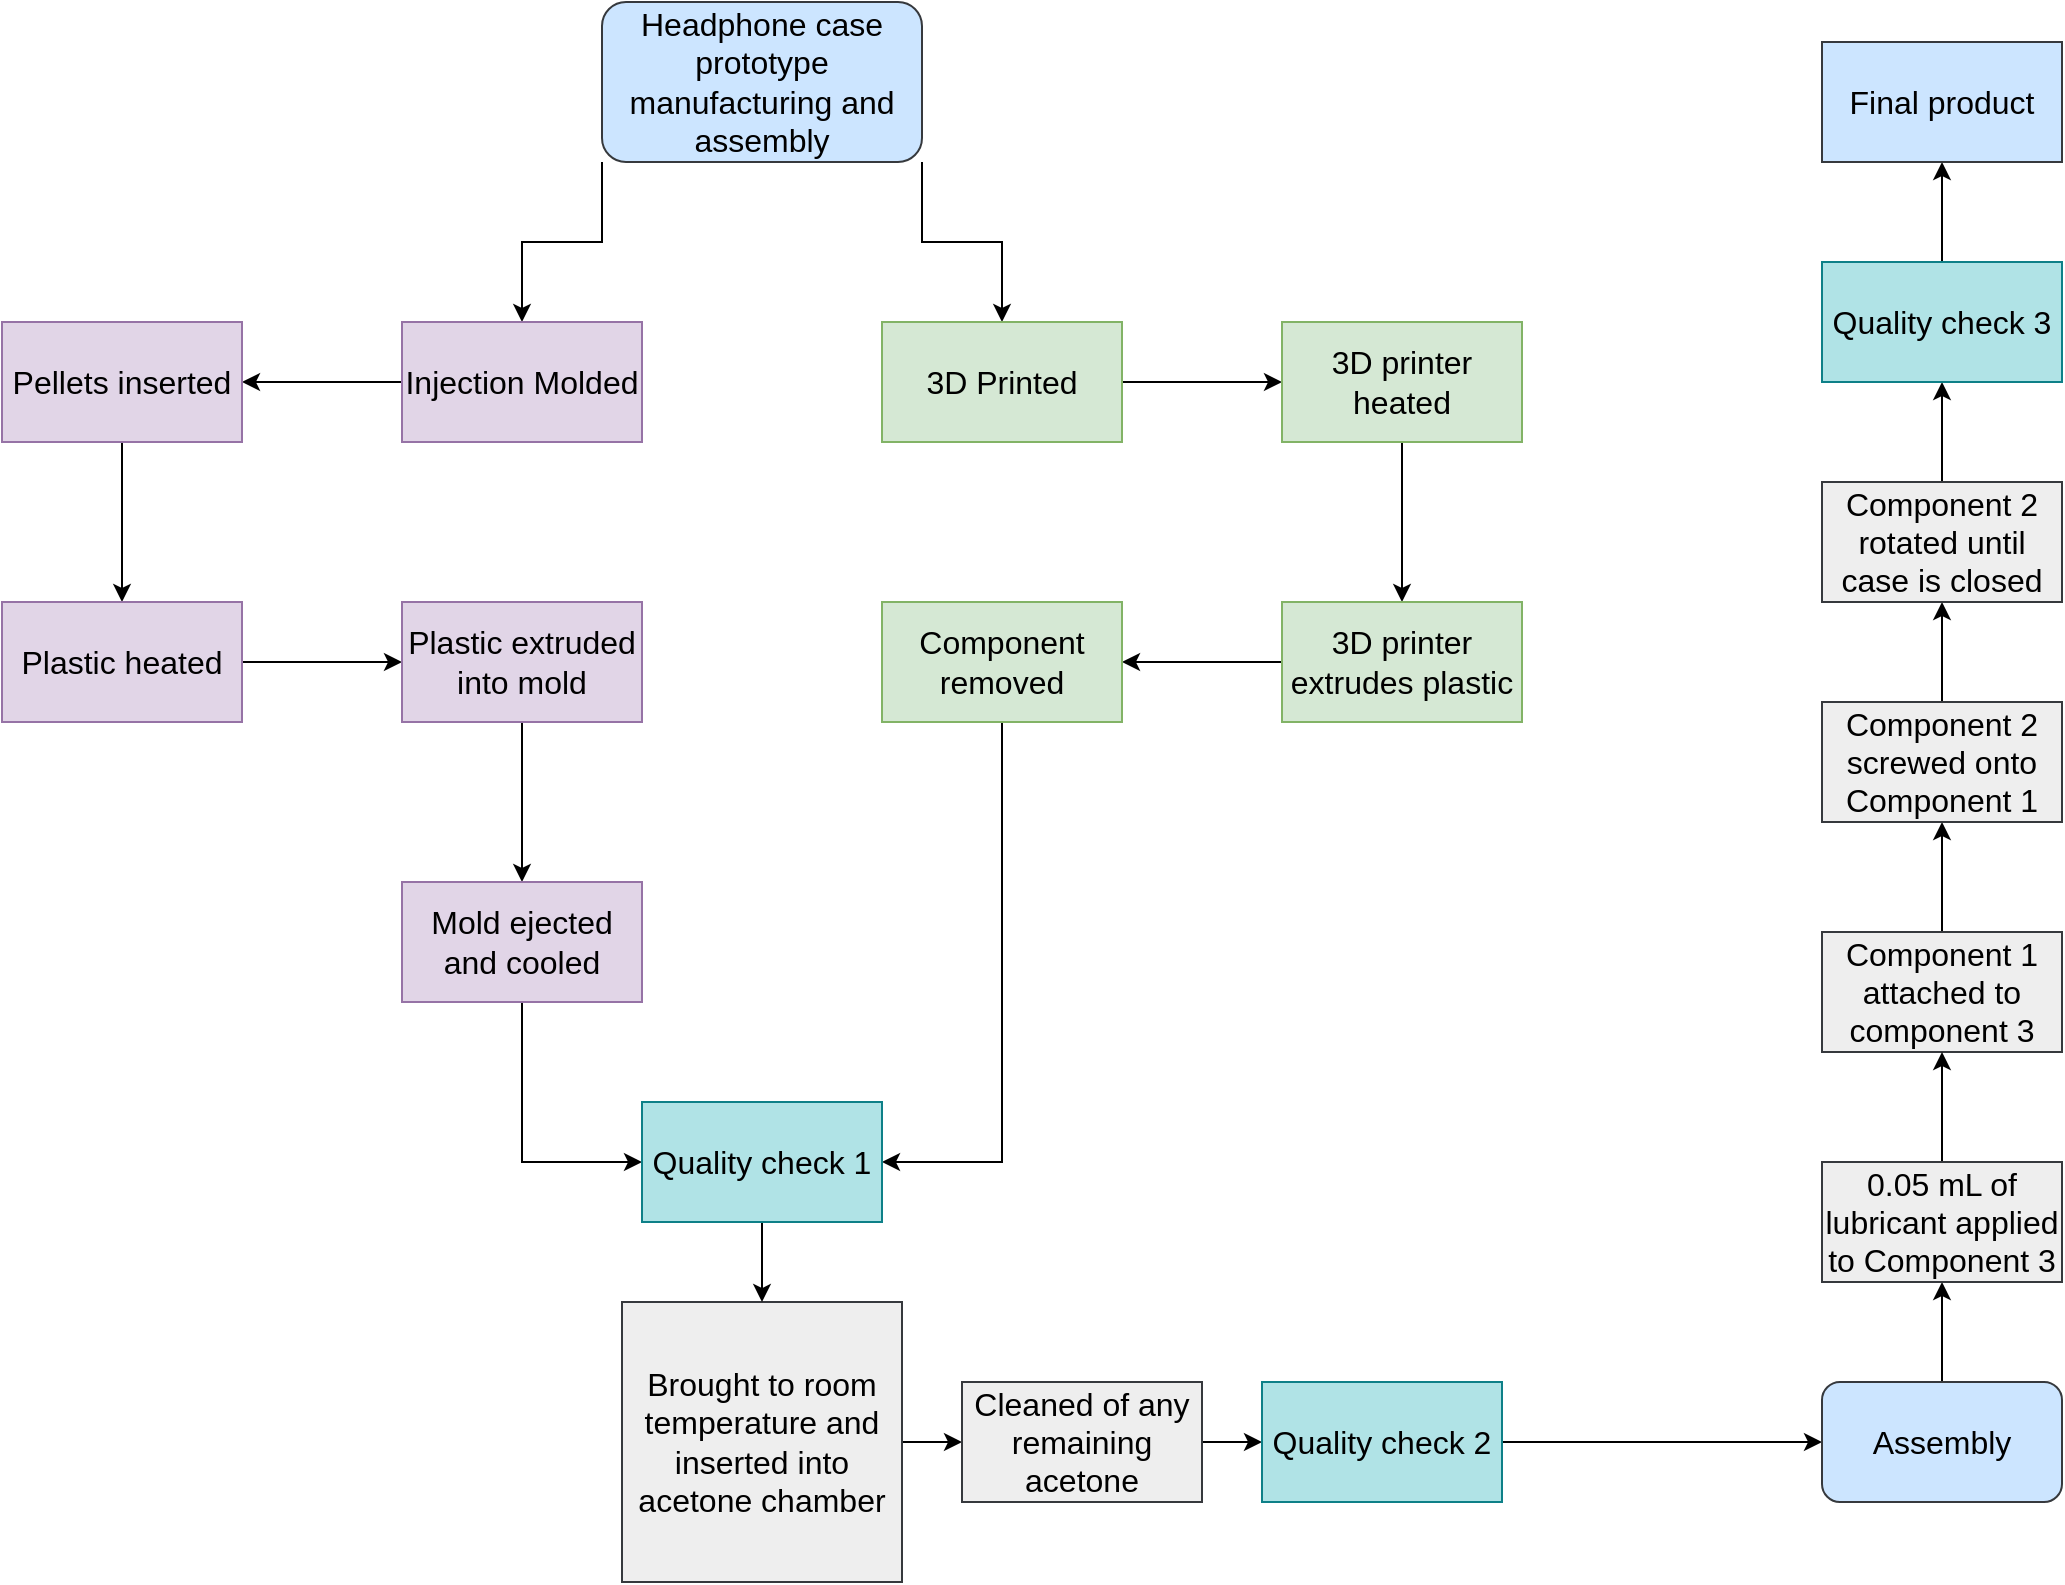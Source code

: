<mxfile version="17.4.0" type="github">
  <diagram id="C5RBs43oDa-KdzZeNtuy" name="Page-1">
    <mxGraphModel dx="2307" dy="1216" grid="1" gridSize="10" guides="1" tooltips="1" connect="1" arrows="1" fold="1" page="1" pageScale="1" pageWidth="827" pageHeight="1169" math="0" shadow="0">
      <root>
        <mxCell id="WIyWlLk6GJQsqaUBKTNV-0" />
        <mxCell id="WIyWlLk6GJQsqaUBKTNV-1" parent="WIyWlLk6GJQsqaUBKTNV-0" />
        <mxCell id="bOZXoMFJlCpjtrplA9Sz-12" style="edgeStyle=orthogonalEdgeStyle;rounded=0;orthogonalLoop=1;jettySize=auto;html=1;exitX=1;exitY=1;exitDx=0;exitDy=0;entryX=0.5;entryY=0;entryDx=0;entryDy=0;fontSize=16;" edge="1" parent="WIyWlLk6GJQsqaUBKTNV-1" source="WIyWlLk6GJQsqaUBKTNV-3" target="bOZXoMFJlCpjtrplA9Sz-10">
          <mxGeometry relative="1" as="geometry" />
        </mxCell>
        <mxCell id="bOZXoMFJlCpjtrplA9Sz-13" style="edgeStyle=orthogonalEdgeStyle;rounded=0;orthogonalLoop=1;jettySize=auto;html=1;exitX=0;exitY=1;exitDx=0;exitDy=0;entryX=0.5;entryY=0;entryDx=0;entryDy=0;fontSize=16;" edge="1" parent="WIyWlLk6GJQsqaUBKTNV-1" source="WIyWlLk6GJQsqaUBKTNV-3" target="bOZXoMFJlCpjtrplA9Sz-9">
          <mxGeometry relative="1" as="geometry" />
        </mxCell>
        <mxCell id="WIyWlLk6GJQsqaUBKTNV-3" value="&lt;font style=&quot;font-size: 16px&quot;&gt;Headphone case prototype manufacturing and assembly&lt;/font&gt;" style="rounded=1;whiteSpace=wrap;html=1;fontSize=12;glass=0;strokeWidth=1;shadow=0;fillColor=#cce5ff;strokeColor=#36393d;" parent="WIyWlLk6GJQsqaUBKTNV-1" vertex="1">
          <mxGeometry x="300" y="60" width="160" height="80" as="geometry" />
        </mxCell>
        <mxCell id="bOZXoMFJlCpjtrplA9Sz-19" value="" style="edgeStyle=orthogonalEdgeStyle;rounded=0;orthogonalLoop=1;jettySize=auto;html=1;fontSize=16;" edge="1" parent="WIyWlLk6GJQsqaUBKTNV-1" source="bOZXoMFJlCpjtrplA9Sz-9" target="bOZXoMFJlCpjtrplA9Sz-18">
          <mxGeometry relative="1" as="geometry" />
        </mxCell>
        <mxCell id="bOZXoMFJlCpjtrplA9Sz-9" value="Injection Molded" style="rounded=0;whiteSpace=wrap;html=1;fontSize=16;fillColor=#e1d5e7;strokeColor=#9673a6;" vertex="1" parent="WIyWlLk6GJQsqaUBKTNV-1">
          <mxGeometry x="200" y="220" width="120" height="60" as="geometry" />
        </mxCell>
        <mxCell id="bOZXoMFJlCpjtrplA9Sz-29" value="" style="edgeStyle=orthogonalEdgeStyle;rounded=0;orthogonalLoop=1;jettySize=auto;html=1;fontSize=16;" edge="1" parent="WIyWlLk6GJQsqaUBKTNV-1" source="bOZXoMFJlCpjtrplA9Sz-10" target="bOZXoMFJlCpjtrplA9Sz-28">
          <mxGeometry relative="1" as="geometry" />
        </mxCell>
        <mxCell id="bOZXoMFJlCpjtrplA9Sz-10" value="3D Printed" style="rounded=0;whiteSpace=wrap;html=1;fontSize=16;fillColor=#d5e8d4;strokeColor=#82b366;" vertex="1" parent="WIyWlLk6GJQsqaUBKTNV-1">
          <mxGeometry x="440" y="220" width="120" height="60" as="geometry" />
        </mxCell>
        <mxCell id="bOZXoMFJlCpjtrplA9Sz-21" value="" style="edgeStyle=orthogonalEdgeStyle;rounded=0;orthogonalLoop=1;jettySize=auto;html=1;fontSize=16;" edge="1" parent="WIyWlLk6GJQsqaUBKTNV-1" source="bOZXoMFJlCpjtrplA9Sz-18" target="bOZXoMFJlCpjtrplA9Sz-20">
          <mxGeometry relative="1" as="geometry" />
        </mxCell>
        <mxCell id="bOZXoMFJlCpjtrplA9Sz-18" value="Pellets inserted" style="rounded=0;whiteSpace=wrap;html=1;fontSize=16;fillColor=#e1d5e7;strokeColor=#9673a6;" vertex="1" parent="WIyWlLk6GJQsqaUBKTNV-1">
          <mxGeometry y="220" width="120" height="60" as="geometry" />
        </mxCell>
        <mxCell id="bOZXoMFJlCpjtrplA9Sz-23" value="" style="edgeStyle=orthogonalEdgeStyle;rounded=0;orthogonalLoop=1;jettySize=auto;html=1;fontSize=16;" edge="1" parent="WIyWlLk6GJQsqaUBKTNV-1" source="bOZXoMFJlCpjtrplA9Sz-20" target="bOZXoMFJlCpjtrplA9Sz-22">
          <mxGeometry relative="1" as="geometry" />
        </mxCell>
        <mxCell id="bOZXoMFJlCpjtrplA9Sz-20" value="Plastic heated" style="rounded=0;whiteSpace=wrap;html=1;fontSize=16;fillColor=#e1d5e7;strokeColor=#9673a6;" vertex="1" parent="WIyWlLk6GJQsqaUBKTNV-1">
          <mxGeometry y="360" width="120" height="60" as="geometry" />
        </mxCell>
        <mxCell id="bOZXoMFJlCpjtrplA9Sz-25" value="" style="edgeStyle=orthogonalEdgeStyle;rounded=0;orthogonalLoop=1;jettySize=auto;html=1;fontSize=16;" edge="1" parent="WIyWlLk6GJQsqaUBKTNV-1" source="bOZXoMFJlCpjtrplA9Sz-22" target="bOZXoMFJlCpjtrplA9Sz-24">
          <mxGeometry relative="1" as="geometry" />
        </mxCell>
        <mxCell id="bOZXoMFJlCpjtrplA9Sz-22" value="Plastic extruded into mold" style="rounded=0;whiteSpace=wrap;html=1;fontSize=16;fillColor=#e1d5e7;strokeColor=#9673a6;" vertex="1" parent="WIyWlLk6GJQsqaUBKTNV-1">
          <mxGeometry x="200" y="360" width="120" height="60" as="geometry" />
        </mxCell>
        <mxCell id="bOZXoMFJlCpjtrplA9Sz-43" style="edgeStyle=orthogonalEdgeStyle;rounded=0;orthogonalLoop=1;jettySize=auto;html=1;entryX=0;entryY=0.5;entryDx=0;entryDy=0;fontSize=16;" edge="1" parent="WIyWlLk6GJQsqaUBKTNV-1" source="bOZXoMFJlCpjtrplA9Sz-24" target="bOZXoMFJlCpjtrplA9Sz-41">
          <mxGeometry relative="1" as="geometry" />
        </mxCell>
        <mxCell id="bOZXoMFJlCpjtrplA9Sz-24" value="Mold ejected and cooled" style="rounded=0;whiteSpace=wrap;html=1;fontSize=16;fillColor=#e1d5e7;strokeColor=#9673a6;" vertex="1" parent="WIyWlLk6GJQsqaUBKTNV-1">
          <mxGeometry x="200" y="500" width="120" height="60" as="geometry" />
        </mxCell>
        <mxCell id="bOZXoMFJlCpjtrplA9Sz-31" value="" style="edgeStyle=orthogonalEdgeStyle;rounded=0;orthogonalLoop=1;jettySize=auto;html=1;fontSize=16;" edge="1" parent="WIyWlLk6GJQsqaUBKTNV-1" source="bOZXoMFJlCpjtrplA9Sz-28" target="bOZXoMFJlCpjtrplA9Sz-30">
          <mxGeometry relative="1" as="geometry" />
        </mxCell>
        <mxCell id="bOZXoMFJlCpjtrplA9Sz-28" value="3D printer heated" style="rounded=0;whiteSpace=wrap;html=1;fontSize=16;fillColor=#d5e8d4;strokeColor=#82b366;" vertex="1" parent="WIyWlLk6GJQsqaUBKTNV-1">
          <mxGeometry x="640" y="220" width="120" height="60" as="geometry" />
        </mxCell>
        <mxCell id="bOZXoMFJlCpjtrplA9Sz-33" value="" style="edgeStyle=orthogonalEdgeStyle;rounded=0;orthogonalLoop=1;jettySize=auto;html=1;fontSize=16;" edge="1" parent="WIyWlLk6GJQsqaUBKTNV-1" source="bOZXoMFJlCpjtrplA9Sz-30" target="bOZXoMFJlCpjtrplA9Sz-32">
          <mxGeometry relative="1" as="geometry" />
        </mxCell>
        <mxCell id="bOZXoMFJlCpjtrplA9Sz-30" value="3D printer extrudes plastic" style="rounded=0;whiteSpace=wrap;html=1;fontSize=16;fillColor=#d5e8d4;strokeColor=#82b366;" vertex="1" parent="WIyWlLk6GJQsqaUBKTNV-1">
          <mxGeometry x="640" y="360" width="120" height="60" as="geometry" />
        </mxCell>
        <mxCell id="bOZXoMFJlCpjtrplA9Sz-42" style="edgeStyle=orthogonalEdgeStyle;rounded=0;orthogonalLoop=1;jettySize=auto;html=1;entryX=1;entryY=0.5;entryDx=0;entryDy=0;fontSize=16;" edge="1" parent="WIyWlLk6GJQsqaUBKTNV-1" source="bOZXoMFJlCpjtrplA9Sz-32" target="bOZXoMFJlCpjtrplA9Sz-41">
          <mxGeometry relative="1" as="geometry" />
        </mxCell>
        <mxCell id="bOZXoMFJlCpjtrplA9Sz-32" value="Component removed" style="rounded=0;whiteSpace=wrap;html=1;fontSize=16;fillColor=#d5e8d4;strokeColor=#82b366;" vertex="1" parent="WIyWlLk6GJQsqaUBKTNV-1">
          <mxGeometry x="440" y="360" width="120" height="60" as="geometry" />
        </mxCell>
        <mxCell id="bOZXoMFJlCpjtrplA9Sz-46" style="edgeStyle=orthogonalEdgeStyle;rounded=0;orthogonalLoop=1;jettySize=auto;html=1;entryX=0;entryY=0.5;entryDx=0;entryDy=0;fontSize=16;" edge="1" parent="WIyWlLk6GJQsqaUBKTNV-1" source="bOZXoMFJlCpjtrplA9Sz-34" target="bOZXoMFJlCpjtrplA9Sz-45">
          <mxGeometry relative="1" as="geometry" />
        </mxCell>
        <mxCell id="bOZXoMFJlCpjtrplA9Sz-34" value="Brought to room temperature and inserted into acetone chamber" style="rounded=0;whiteSpace=wrap;html=1;fontSize=16;fillColor=#eeeeee;strokeColor=#36393d;" vertex="1" parent="WIyWlLk6GJQsqaUBKTNV-1">
          <mxGeometry x="310" y="710" width="140" height="140" as="geometry" />
        </mxCell>
        <mxCell id="bOZXoMFJlCpjtrplA9Sz-44" style="edgeStyle=orthogonalEdgeStyle;rounded=0;orthogonalLoop=1;jettySize=auto;html=1;entryX=0.5;entryY=0;entryDx=0;entryDy=0;fontSize=16;" edge="1" parent="WIyWlLk6GJQsqaUBKTNV-1" source="bOZXoMFJlCpjtrplA9Sz-41" target="bOZXoMFJlCpjtrplA9Sz-34">
          <mxGeometry relative="1" as="geometry" />
        </mxCell>
        <mxCell id="bOZXoMFJlCpjtrplA9Sz-41" value="Quality check 1" style="rounded=0;whiteSpace=wrap;html=1;fontSize=16;fillColor=#b0e3e6;strokeColor=#0e8088;" vertex="1" parent="WIyWlLk6GJQsqaUBKTNV-1">
          <mxGeometry x="320" y="610" width="120" height="60" as="geometry" />
        </mxCell>
        <mxCell id="bOZXoMFJlCpjtrplA9Sz-50" value="" style="edgeStyle=orthogonalEdgeStyle;rounded=0;orthogonalLoop=1;jettySize=auto;html=1;fontSize=16;" edge="1" parent="WIyWlLk6GJQsqaUBKTNV-1" source="bOZXoMFJlCpjtrplA9Sz-45" target="bOZXoMFJlCpjtrplA9Sz-49">
          <mxGeometry relative="1" as="geometry" />
        </mxCell>
        <mxCell id="bOZXoMFJlCpjtrplA9Sz-45" value="Cleaned of any remaining acetone" style="rounded=0;whiteSpace=wrap;html=1;fontSize=16;fillColor=#eeeeee;strokeColor=#36393d;" vertex="1" parent="WIyWlLk6GJQsqaUBKTNV-1">
          <mxGeometry x="480" y="750" width="120" height="60" as="geometry" />
        </mxCell>
        <mxCell id="bOZXoMFJlCpjtrplA9Sz-55" style="edgeStyle=orthogonalEdgeStyle;rounded=0;orthogonalLoop=1;jettySize=auto;html=1;fontSize=16;" edge="1" parent="WIyWlLk6GJQsqaUBKTNV-1" source="bOZXoMFJlCpjtrplA9Sz-49" target="bOZXoMFJlCpjtrplA9Sz-54">
          <mxGeometry relative="1" as="geometry" />
        </mxCell>
        <mxCell id="bOZXoMFJlCpjtrplA9Sz-49" value="Quality check 2" style="whiteSpace=wrap;html=1;fontSize=16;rounded=0;fillColor=#b0e3e6;strokeColor=#0e8088;" vertex="1" parent="WIyWlLk6GJQsqaUBKTNV-1">
          <mxGeometry x="630" y="750" width="120" height="60" as="geometry" />
        </mxCell>
        <mxCell id="bOZXoMFJlCpjtrplA9Sz-59" style="edgeStyle=orthogonalEdgeStyle;rounded=0;orthogonalLoop=1;jettySize=auto;html=1;entryX=0.5;entryY=1;entryDx=0;entryDy=0;fontSize=16;" edge="1" parent="WIyWlLk6GJQsqaUBKTNV-1" source="bOZXoMFJlCpjtrplA9Sz-54" target="bOZXoMFJlCpjtrplA9Sz-58">
          <mxGeometry relative="1" as="geometry" />
        </mxCell>
        <mxCell id="bOZXoMFJlCpjtrplA9Sz-54" value="Assembly" style="rounded=1;whiteSpace=wrap;html=1;fontSize=16;fillColor=#cce5ff;strokeColor=#36393d;" vertex="1" parent="WIyWlLk6GJQsqaUBKTNV-1">
          <mxGeometry x="910" y="750" width="120" height="60" as="geometry" />
        </mxCell>
        <mxCell id="bOZXoMFJlCpjtrplA9Sz-62" style="edgeStyle=orthogonalEdgeStyle;rounded=0;orthogonalLoop=1;jettySize=auto;html=1;fontSize=16;" edge="1" parent="WIyWlLk6GJQsqaUBKTNV-1" source="bOZXoMFJlCpjtrplA9Sz-57" target="bOZXoMFJlCpjtrplA9Sz-61">
          <mxGeometry relative="1" as="geometry" />
        </mxCell>
        <mxCell id="bOZXoMFJlCpjtrplA9Sz-57" value="Component 1 attached to component 3" style="rounded=0;whiteSpace=wrap;html=1;fontSize=16;fillColor=#eeeeee;strokeColor=#36393d;" vertex="1" parent="WIyWlLk6GJQsqaUBKTNV-1">
          <mxGeometry x="910" y="525" width="120" height="60" as="geometry" />
        </mxCell>
        <mxCell id="bOZXoMFJlCpjtrplA9Sz-60" style="edgeStyle=orthogonalEdgeStyle;rounded=0;orthogonalLoop=1;jettySize=auto;html=1;entryX=0.5;entryY=1;entryDx=0;entryDy=0;fontSize=16;" edge="1" parent="WIyWlLk6GJQsqaUBKTNV-1" source="bOZXoMFJlCpjtrplA9Sz-58" target="bOZXoMFJlCpjtrplA9Sz-57">
          <mxGeometry relative="1" as="geometry" />
        </mxCell>
        <mxCell id="bOZXoMFJlCpjtrplA9Sz-58" value="0.05 mL of lubricant applied to Component 3" style="rounded=0;whiteSpace=wrap;html=1;fontSize=16;fillColor=#eeeeee;strokeColor=#36393d;" vertex="1" parent="WIyWlLk6GJQsqaUBKTNV-1">
          <mxGeometry x="910" y="640" width="120" height="60" as="geometry" />
        </mxCell>
        <mxCell id="bOZXoMFJlCpjtrplA9Sz-63" style="edgeStyle=orthogonalEdgeStyle;rounded=0;orthogonalLoop=1;jettySize=auto;html=1;fontSize=16;" edge="1" parent="WIyWlLk6GJQsqaUBKTNV-1" source="bOZXoMFJlCpjtrplA9Sz-61" target="bOZXoMFJlCpjtrplA9Sz-64">
          <mxGeometry relative="1" as="geometry">
            <mxPoint x="970" y="280" as="targetPoint" />
          </mxGeometry>
        </mxCell>
        <mxCell id="bOZXoMFJlCpjtrplA9Sz-61" value="Component 2 screwed onto Component 1" style="rounded=0;whiteSpace=wrap;html=1;fontSize=16;fillColor=#eeeeee;strokeColor=#36393d;" vertex="1" parent="WIyWlLk6GJQsqaUBKTNV-1">
          <mxGeometry x="910" y="410" width="120" height="60" as="geometry" />
        </mxCell>
        <mxCell id="bOZXoMFJlCpjtrplA9Sz-67" value="" style="edgeStyle=orthogonalEdgeStyle;rounded=0;orthogonalLoop=1;jettySize=auto;html=1;fontSize=16;" edge="1" parent="WIyWlLk6GJQsqaUBKTNV-1" source="bOZXoMFJlCpjtrplA9Sz-64" target="bOZXoMFJlCpjtrplA9Sz-66">
          <mxGeometry relative="1" as="geometry" />
        </mxCell>
        <mxCell id="bOZXoMFJlCpjtrplA9Sz-64" value="Component 2 rotated until case is closed" style="rounded=0;whiteSpace=wrap;html=1;fontSize=16;fillColor=#eeeeee;strokeColor=#36393d;" vertex="1" parent="WIyWlLk6GJQsqaUBKTNV-1">
          <mxGeometry x="910" y="300" width="120" height="60" as="geometry" />
        </mxCell>
        <mxCell id="bOZXoMFJlCpjtrplA9Sz-69" style="edgeStyle=orthogonalEdgeStyle;rounded=0;orthogonalLoop=1;jettySize=auto;html=1;entryX=0.5;entryY=1;entryDx=0;entryDy=0;fontSize=16;" edge="1" parent="WIyWlLk6GJQsqaUBKTNV-1" source="bOZXoMFJlCpjtrplA9Sz-66" target="bOZXoMFJlCpjtrplA9Sz-68">
          <mxGeometry relative="1" as="geometry" />
        </mxCell>
        <mxCell id="bOZXoMFJlCpjtrplA9Sz-66" value="Quality check 3" style="whiteSpace=wrap;html=1;fontSize=16;rounded=0;fillColor=#b0e3e6;strokeColor=#0e8088;" vertex="1" parent="WIyWlLk6GJQsqaUBKTNV-1">
          <mxGeometry x="910" y="190" width="120" height="60" as="geometry" />
        </mxCell>
        <mxCell id="bOZXoMFJlCpjtrplA9Sz-68" value="Final product" style="rounded=0;whiteSpace=wrap;html=1;fontSize=16;fillColor=#cce5ff;strokeColor=#36393d;" vertex="1" parent="WIyWlLk6GJQsqaUBKTNV-1">
          <mxGeometry x="910" y="80" width="120" height="60" as="geometry" />
        </mxCell>
      </root>
    </mxGraphModel>
  </diagram>
</mxfile>
